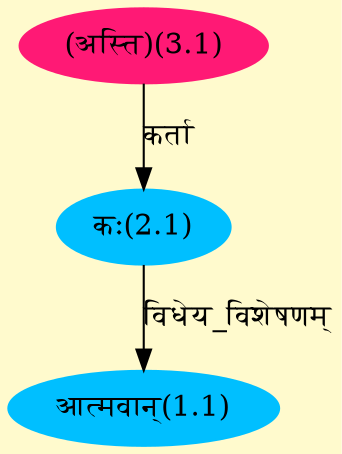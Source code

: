 digraph G{
rankdir=BT;
 compound=true;
 bgcolor="lemonchiffon1";
Node1_1 [style=filled, color="#00BFFF" label = "आत्मवान्(1.1)"]
Node2_1 [style=filled, color="#00BFFF" label = "कः(2.1)"]
Node3_1 [style=filled, color="#FF1975" label = "(अस्ति)(3.1)"]
/* Start of Relations section */

Node1_1 -> Node2_1 [  label="विधेय_विशेषणम्"  dir="back" ]
Node2_1 -> Node3_1 [  label="कर्ता"  dir="back" ]
}

